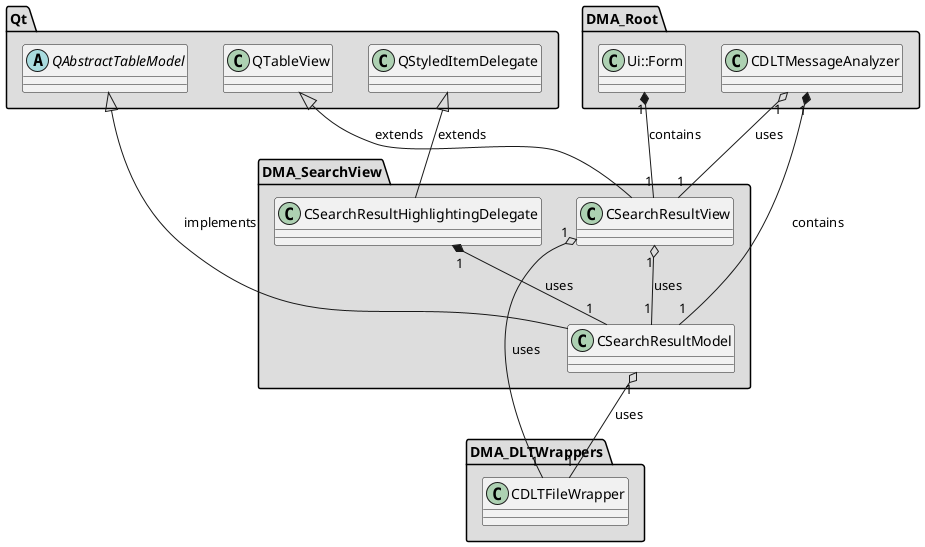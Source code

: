 
@startuml

skinparam wrapWidth 600
package "DMA_DLTWrappers" #DDDDDD
{

class "CDLTFileWrapper"
{
}

}

package "DMA_Root" #DDDDDD
{

class "CDLTMessageAnalyzer"
{
}

class "Ui::Form"
{
}

}

package "DMA_SearchView" #DDDDDD
{

class "CSearchResultHighlightingDelegate"
{
}

class "CSearchResultModel"
{
}

class "CSearchResultView"
{
}

}

package "Qt" #DDDDDD
{

abstract class "QAbstractTableModel"
{
}

class "QStyledItemDelegate"
{
}

class "QTableView"
{
}

}

'====================Inheritance section====================
QStyledItemDelegate <|-- CSearchResultHighlightingDelegate : extends
QAbstractTableModel <|-- CSearchResultModel : implements
QTableView <|-- CSearchResultView : extends

'====================Dependencies section====================
CDLTMessageAnalyzer "1" *-- "1" CSearchResultModel : contains
CDLTMessageAnalyzer "1" o-- "1" CSearchResultView : uses
Ui::Form "1" *-- "1" CSearchResultView : contains
CSearchResultHighlightingDelegate "1" *-- "1" CSearchResultModel : uses
CSearchResultModel "1" o-- "1" CDLTFileWrapper : uses
CSearchResultView "1" o-- "1" CDLTFileWrapper : uses
CSearchResultView "1" o-- "1" CSearchResultModel : uses

@enduml